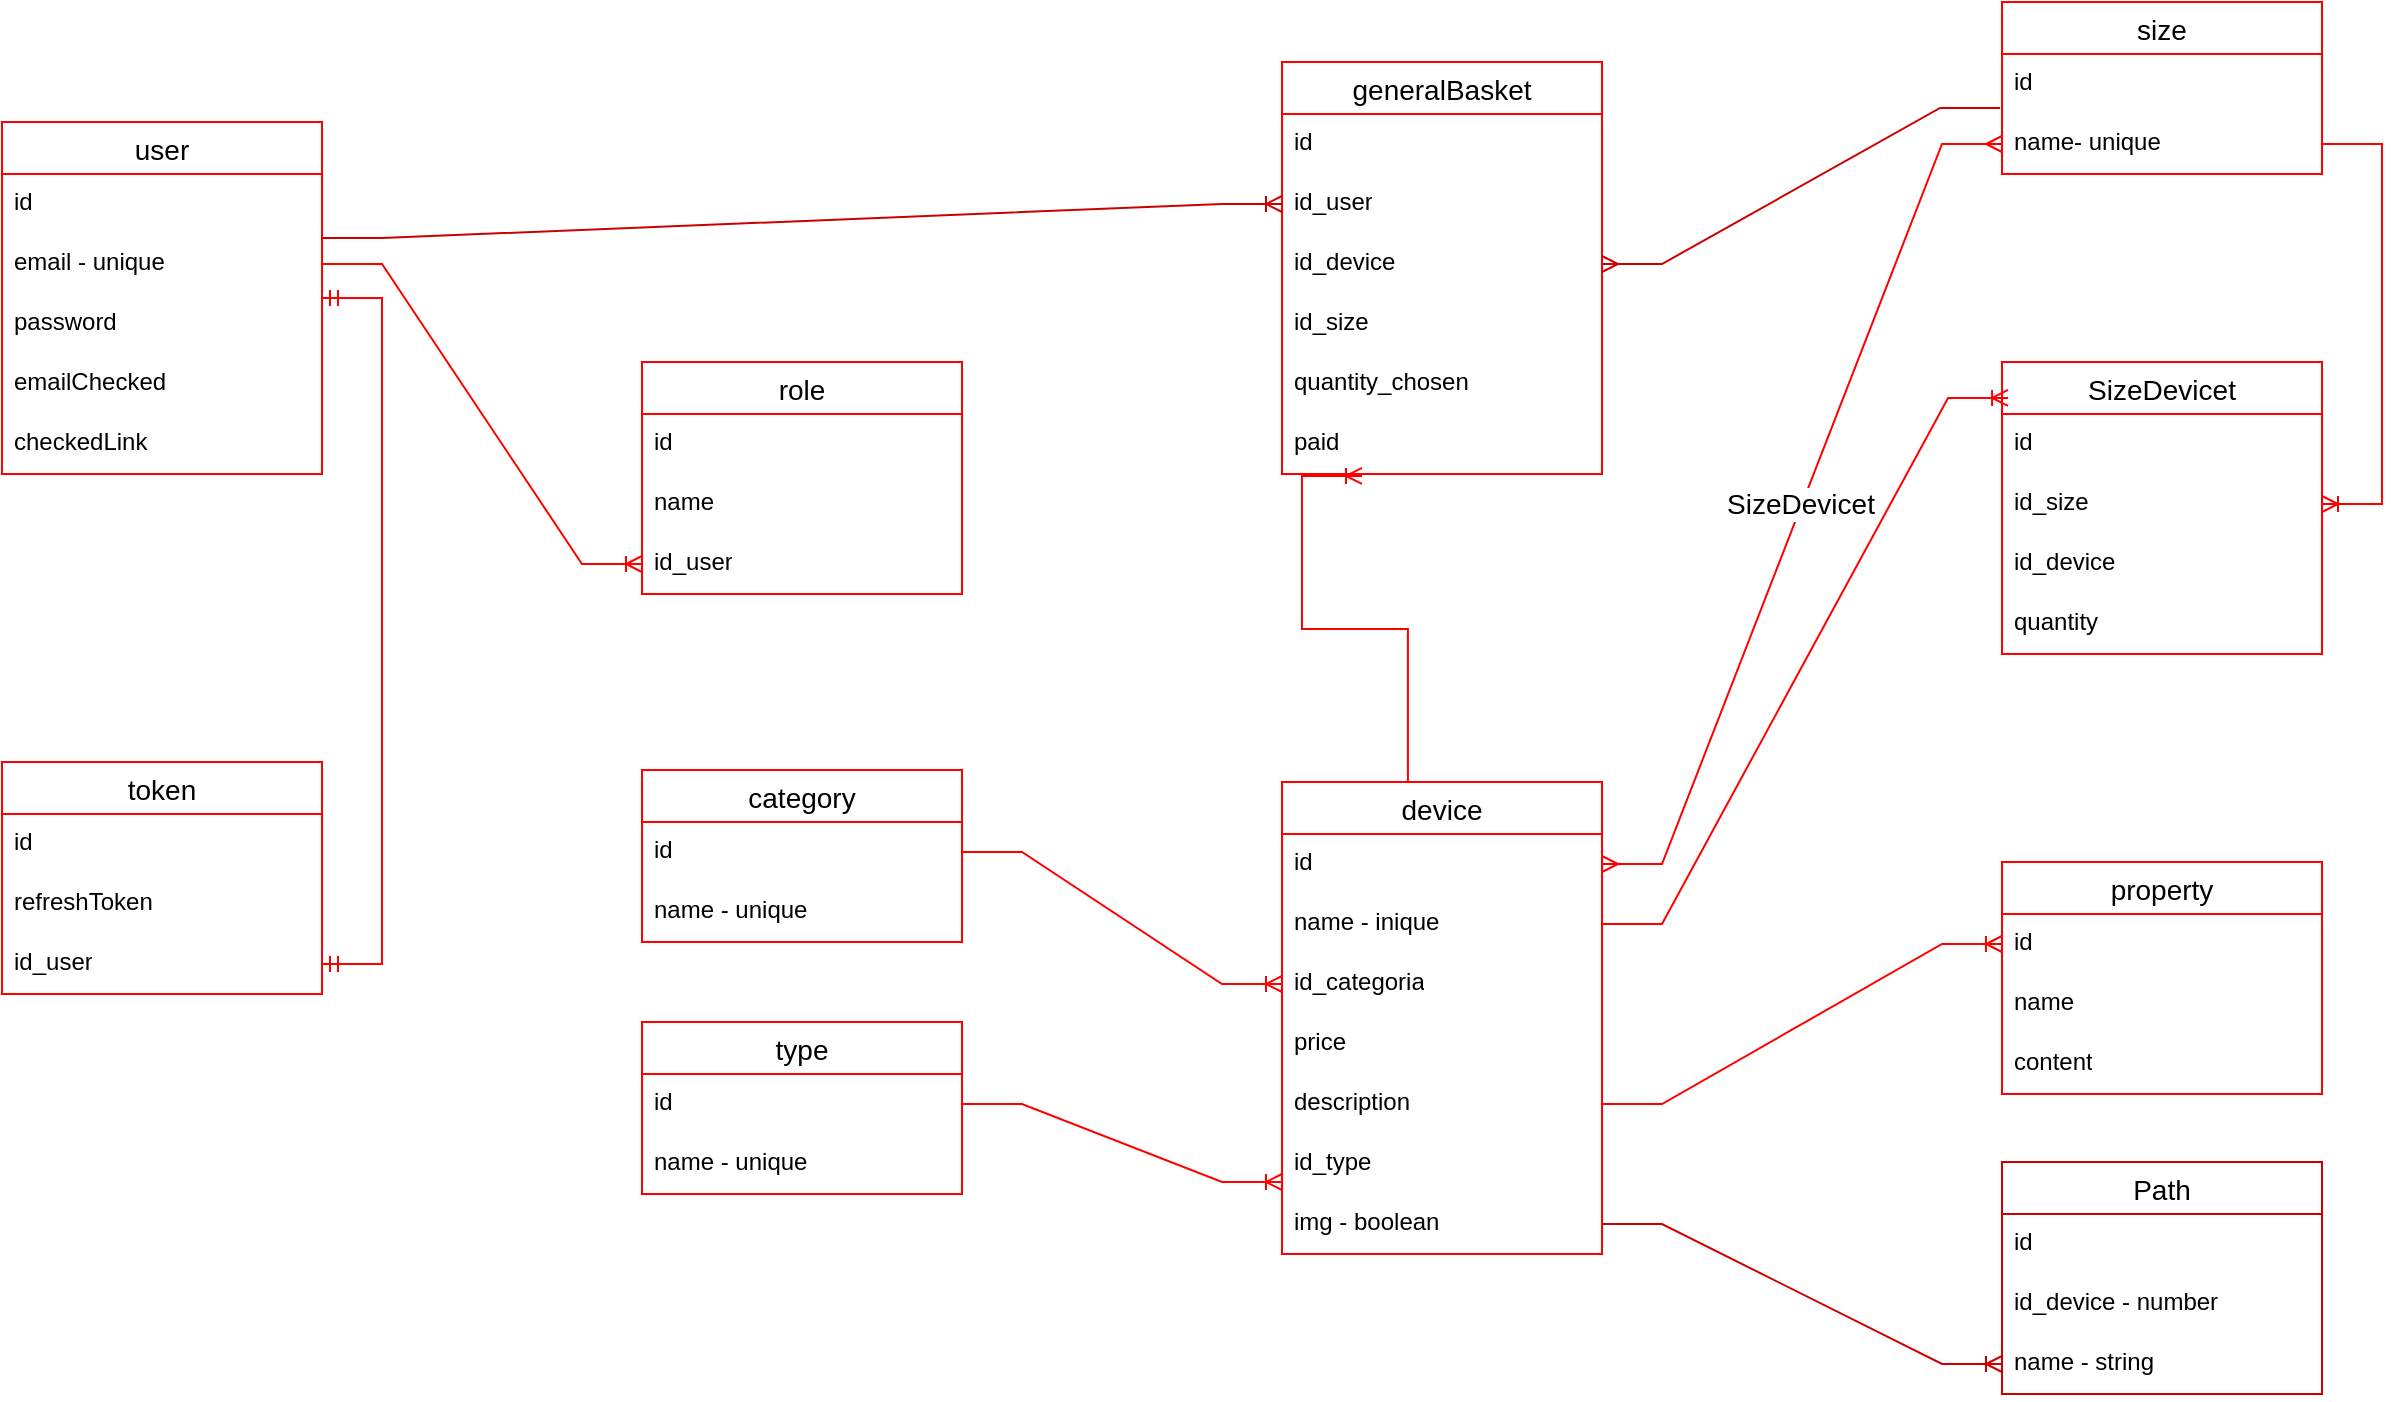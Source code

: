 <mxfile version="24.4.13" type="github">
  <diagram name="Страница — 1" id="JQ6p_31Z3OG3L-up4_-8">
    <mxGraphModel dx="1434" dy="796" grid="1" gridSize="10" guides="1" tooltips="1" connect="1" arrows="1" fold="1" page="1" pageScale="1" pageWidth="827" pageHeight="1169" math="0" shadow="0">
      <root>
        <mxCell id="0" />
        <mxCell id="1" parent="0" />
        <mxCell id="Krr5IjqE3ic1GDOY3SJc-1" value="user" style="swimlane;fontStyle=0;childLayout=stackLayout;horizontal=1;startSize=26;horizontalStack=0;resizeParent=1;resizeParentMax=0;resizeLast=0;collapsible=1;marginBottom=0;align=center;fontSize=14;strokeColor=#FF0000;" parent="1" vertex="1">
          <mxGeometry x="40" y="160" width="160" height="176" as="geometry" />
        </mxCell>
        <mxCell id="Krr5IjqE3ic1GDOY3SJc-2" value="id" style="text;strokeColor=none;fillColor=none;spacingLeft=4;spacingRight=4;overflow=hidden;rotatable=0;points=[[0,0.5],[1,0.5]];portConstraint=eastwest;fontSize=12;whiteSpace=wrap;html=1;" parent="Krr5IjqE3ic1GDOY3SJc-1" vertex="1">
          <mxGeometry y="26" width="160" height="30" as="geometry" />
        </mxCell>
        <mxCell id="Krr5IjqE3ic1GDOY3SJc-3" value="email - unique" style="text;strokeColor=none;fillColor=none;spacingLeft=4;spacingRight=4;overflow=hidden;rotatable=0;points=[[0,0.5],[1,0.5]];portConstraint=eastwest;fontSize=12;whiteSpace=wrap;html=1;" parent="Krr5IjqE3ic1GDOY3SJc-1" vertex="1">
          <mxGeometry y="56" width="160" height="30" as="geometry" />
        </mxCell>
        <mxCell id="Krr5IjqE3ic1GDOY3SJc-5" value="password" style="text;strokeColor=none;fillColor=none;spacingLeft=4;spacingRight=4;overflow=hidden;rotatable=0;points=[[0,0.5],[1,0.5]];portConstraint=eastwest;fontSize=12;whiteSpace=wrap;html=1;" parent="Krr5IjqE3ic1GDOY3SJc-1" vertex="1">
          <mxGeometry y="86" width="160" height="30" as="geometry" />
        </mxCell>
        <mxCell id="VHgLTLdVQ8w73sghfLGT-9" value="emailChecked" style="text;strokeColor=none;fillColor=none;spacingLeft=4;spacingRight=4;overflow=hidden;rotatable=0;points=[[0,0.5],[1,0.5]];portConstraint=eastwest;fontSize=12;whiteSpace=wrap;html=1;" parent="Krr5IjqE3ic1GDOY3SJc-1" vertex="1">
          <mxGeometry y="116" width="160" height="30" as="geometry" />
        </mxCell>
        <mxCell id="VHgLTLdVQ8w73sghfLGT-10" value="checkedLink" style="text;strokeColor=none;fillColor=none;spacingLeft=4;spacingRight=4;overflow=hidden;rotatable=0;points=[[0,0.5],[1,0.5]];portConstraint=eastwest;fontSize=12;whiteSpace=wrap;html=1;" parent="Krr5IjqE3ic1GDOY3SJc-1" vertex="1">
          <mxGeometry y="146" width="160" height="30" as="geometry" />
        </mxCell>
        <mxCell id="Krr5IjqE3ic1GDOY3SJc-11" value="device" style="swimlane;fontStyle=0;childLayout=stackLayout;horizontal=1;startSize=26;horizontalStack=0;resizeParent=1;resizeParentMax=0;resizeLast=0;collapsible=1;marginBottom=0;align=center;fontSize=14;strokeColor=#FF0000;" parent="1" vertex="1">
          <mxGeometry x="680" y="490" width="160" height="236" as="geometry" />
        </mxCell>
        <mxCell id="Krr5IjqE3ic1GDOY3SJc-12" value="id" style="text;strokeColor=none;fillColor=none;spacingLeft=4;spacingRight=4;overflow=hidden;rotatable=0;points=[[0,0.5],[1,0.5]];portConstraint=eastwest;fontSize=12;whiteSpace=wrap;html=1;" parent="Krr5IjqE3ic1GDOY3SJc-11" vertex="1">
          <mxGeometry y="26" width="160" height="30" as="geometry" />
        </mxCell>
        <mxCell id="Krr5IjqE3ic1GDOY3SJc-13" value="name - inique" style="text;strokeColor=none;fillColor=none;spacingLeft=4;spacingRight=4;overflow=hidden;rotatable=0;points=[[0,0.5],[1,0.5]];portConstraint=eastwest;fontSize=12;whiteSpace=wrap;html=1;" parent="Krr5IjqE3ic1GDOY3SJc-11" vertex="1">
          <mxGeometry y="56" width="160" height="30" as="geometry" />
        </mxCell>
        <mxCell id="oT4yOcbxlheHRcaoIPLd-7" value="id_categoria" style="text;strokeColor=none;fillColor=none;spacingLeft=4;spacingRight=4;overflow=hidden;rotatable=0;points=[[0,0.5],[1,0.5]];portConstraint=eastwest;fontSize=12;whiteSpace=wrap;html=1;" parent="Krr5IjqE3ic1GDOY3SJc-11" vertex="1">
          <mxGeometry y="86" width="160" height="30" as="geometry" />
        </mxCell>
        <mxCell id="Krr5IjqE3ic1GDOY3SJc-14" value="price" style="text;strokeColor=none;fillColor=none;spacingLeft=4;spacingRight=4;overflow=hidden;rotatable=0;points=[[0,0.5],[1,0.5]];portConstraint=eastwest;fontSize=12;whiteSpace=wrap;html=1;" parent="Krr5IjqE3ic1GDOY3SJc-11" vertex="1">
          <mxGeometry y="116" width="160" height="30" as="geometry" />
        </mxCell>
        <mxCell id="Krr5IjqE3ic1GDOY3SJc-24" value="description" style="text;strokeColor=none;fillColor=none;spacingLeft=4;spacingRight=4;overflow=hidden;rotatable=0;points=[[0,0.5],[1,0.5]];portConstraint=eastwest;fontSize=12;whiteSpace=wrap;html=1;" parent="Krr5IjqE3ic1GDOY3SJc-11" vertex="1">
          <mxGeometry y="146" width="160" height="30" as="geometry" />
        </mxCell>
        <mxCell id="Krr5IjqE3ic1GDOY3SJc-16" value="id_type" style="text;strokeColor=none;fillColor=none;spacingLeft=4;spacingRight=4;overflow=hidden;rotatable=0;points=[[0,0.5],[1,0.5]];portConstraint=eastwest;fontSize=12;whiteSpace=wrap;html=1;" parent="Krr5IjqE3ic1GDOY3SJc-11" vertex="1">
          <mxGeometry y="176" width="160" height="30" as="geometry" />
        </mxCell>
        <mxCell id="391S8xIZU21zajyXWv_u-9" value="img - boolean" style="text;strokeColor=none;fillColor=none;spacingLeft=4;spacingRight=4;overflow=hidden;rotatable=0;points=[[0,0.5],[1,0.5]];portConstraint=eastwest;fontSize=12;whiteSpace=wrap;html=1;" parent="Krr5IjqE3ic1GDOY3SJc-11" vertex="1">
          <mxGeometry y="206" width="160" height="30" as="geometry" />
        </mxCell>
        <mxCell id="Krr5IjqE3ic1GDOY3SJc-17" value="type" style="swimlane;fontStyle=0;childLayout=stackLayout;horizontal=1;startSize=26;horizontalStack=0;resizeParent=1;resizeParentMax=0;resizeLast=0;collapsible=1;marginBottom=0;align=center;fontSize=14;strokeColor=#FF0000;" parent="1" vertex="1">
          <mxGeometry x="360" y="610" width="160" height="86" as="geometry" />
        </mxCell>
        <mxCell id="Krr5IjqE3ic1GDOY3SJc-18" value="id" style="text;strokeColor=none;fillColor=none;spacingLeft=4;spacingRight=4;overflow=hidden;rotatable=0;points=[[0,0.5],[1,0.5]];portConstraint=eastwest;fontSize=12;whiteSpace=wrap;html=1;" parent="Krr5IjqE3ic1GDOY3SJc-17" vertex="1">
          <mxGeometry y="26" width="160" height="30" as="geometry" />
        </mxCell>
        <mxCell id="Krr5IjqE3ic1GDOY3SJc-19" value="name - unique" style="text;strokeColor=none;fillColor=none;spacingLeft=4;spacingRight=4;overflow=hidden;rotatable=0;points=[[0,0.5],[1,0.5]];portConstraint=eastwest;fontSize=12;whiteSpace=wrap;html=1;" parent="Krr5IjqE3ic1GDOY3SJc-17" vertex="1">
          <mxGeometry y="56" width="160" height="30" as="geometry" />
        </mxCell>
        <mxCell id="Krr5IjqE3ic1GDOY3SJc-21" value="" style="edgeStyle=entityRelationEdgeStyle;fontSize=12;html=1;endArrow=ERoneToMany;rounded=0;entryX=0;entryY=0.8;entryDx=0;entryDy=0;entryPerimeter=0;exitX=1;exitY=0.5;exitDx=0;exitDy=0;strokeColor=#FF0000;" parent="1" source="Krr5IjqE3ic1GDOY3SJc-18" target="Krr5IjqE3ic1GDOY3SJc-16" edge="1">
          <mxGeometry width="100" height="100" relative="1" as="geometry">
            <mxPoint x="540" y="550" as="sourcePoint" />
            <mxPoint x="640" y="450" as="targetPoint" />
          </mxGeometry>
        </mxCell>
        <mxCell id="Krr5IjqE3ic1GDOY3SJc-26" value="size" style="swimlane;fontStyle=0;childLayout=stackLayout;horizontal=1;startSize=26;horizontalStack=0;resizeParent=1;resizeParentMax=0;resizeLast=0;collapsible=1;marginBottom=0;align=center;fontSize=14;strokeColor=#FF0000;" parent="1" vertex="1">
          <mxGeometry x="1040" y="100" width="160" height="86" as="geometry" />
        </mxCell>
        <mxCell id="Krr5IjqE3ic1GDOY3SJc-27" value="id" style="text;strokeColor=none;fillColor=none;spacingLeft=4;spacingRight=4;overflow=hidden;rotatable=0;points=[[0,0.5],[1,0.5]];portConstraint=eastwest;fontSize=12;whiteSpace=wrap;html=1;" parent="Krr5IjqE3ic1GDOY3SJc-26" vertex="1">
          <mxGeometry y="26" width="160" height="30" as="geometry" />
        </mxCell>
        <mxCell id="Krr5IjqE3ic1GDOY3SJc-28" value="name- unique" style="text;strokeColor=none;fillColor=none;spacingLeft=4;spacingRight=4;overflow=hidden;rotatable=0;points=[[0,0.5],[1,0.5]];portConstraint=eastwest;fontSize=12;whiteSpace=wrap;html=1;" parent="Krr5IjqE3ic1GDOY3SJc-26" vertex="1">
          <mxGeometry y="56" width="160" height="30" as="geometry" />
        </mxCell>
        <mxCell id="Krr5IjqE3ic1GDOY3SJc-36" value="" style="edgeStyle=entityRelationEdgeStyle;fontSize=12;html=1;endArrow=ERoneToMany;rounded=0;exitX=0.206;exitY=0;exitDx=0;exitDy=0;entryX=0.25;entryY=1.033;entryDx=0;entryDy=0;strokeColor=#FF0000;entryPerimeter=0;exitPerimeter=0;" parent="1" source="Krr5IjqE3ic1GDOY3SJc-11" target="391S8xIZU21zajyXWv_u-4" edge="1">
          <mxGeometry width="100" height="100" relative="1" as="geometry">
            <mxPoint x="630" y="220" as="sourcePoint" />
            <mxPoint x="730" y="120" as="targetPoint" />
          </mxGeometry>
        </mxCell>
        <mxCell id="oT4yOcbxlheHRcaoIPLd-1" value="role" style="swimlane;fontStyle=0;childLayout=stackLayout;horizontal=1;startSize=26;horizontalStack=0;resizeParent=1;resizeParentMax=0;resizeLast=0;collapsible=1;marginBottom=0;align=center;fontSize=14;strokeColor=#FF0000;" parent="1" vertex="1">
          <mxGeometry x="360" y="280" width="160" height="116" as="geometry" />
        </mxCell>
        <mxCell id="oT4yOcbxlheHRcaoIPLd-2" value="id" style="text;strokeColor=none;fillColor=none;spacingLeft=4;spacingRight=4;overflow=hidden;rotatable=0;points=[[0,0.5],[1,0.5]];portConstraint=eastwest;fontSize=12;whiteSpace=wrap;html=1;" parent="oT4yOcbxlheHRcaoIPLd-1" vertex="1">
          <mxGeometry y="26" width="160" height="30" as="geometry" />
        </mxCell>
        <mxCell id="oT4yOcbxlheHRcaoIPLd-3" value="name" style="text;strokeColor=none;fillColor=none;spacingLeft=4;spacingRight=4;overflow=hidden;rotatable=0;points=[[0,0.5],[1,0.5]];portConstraint=eastwest;fontSize=12;whiteSpace=wrap;html=1;" parent="oT4yOcbxlheHRcaoIPLd-1" vertex="1">
          <mxGeometry y="56" width="160" height="30" as="geometry" />
        </mxCell>
        <mxCell id="oT4yOcbxlheHRcaoIPLd-4" value="id_user" style="text;strokeColor=none;fillColor=none;spacingLeft=4;spacingRight=4;overflow=hidden;rotatable=0;points=[[0,0.5],[1,0.5]];portConstraint=eastwest;fontSize=12;whiteSpace=wrap;html=1;" parent="oT4yOcbxlheHRcaoIPLd-1" vertex="1">
          <mxGeometry y="86" width="160" height="30" as="geometry" />
        </mxCell>
        <mxCell id="oT4yOcbxlheHRcaoIPLd-5" value="" style="edgeStyle=entityRelationEdgeStyle;fontSize=12;html=1;endArrow=ERoneToMany;rounded=0;entryX=0;entryY=0.5;entryDx=0;entryDy=0;exitX=1;exitY=0.5;exitDx=0;exitDy=0;fillColor=#FF0000;strokeColor=#FF0000;" parent="1" source="Krr5IjqE3ic1GDOY3SJc-3" target="oT4yOcbxlheHRcaoIPLd-4" edge="1">
          <mxGeometry width="100" height="100" relative="1" as="geometry">
            <mxPoint x="222.08" y="305" as="sourcePoint" />
            <mxPoint x="370" y="296" as="targetPoint" />
          </mxGeometry>
        </mxCell>
        <mxCell id="oT4yOcbxlheHRcaoIPLd-8" value="category" style="swimlane;fontStyle=0;childLayout=stackLayout;horizontal=1;startSize=26;horizontalStack=0;resizeParent=1;resizeParentMax=0;resizeLast=0;collapsible=1;marginBottom=0;align=center;fontSize=14;strokeColor=#FF0000;" parent="1" vertex="1">
          <mxGeometry x="360" y="484" width="160" height="86" as="geometry" />
        </mxCell>
        <mxCell id="oT4yOcbxlheHRcaoIPLd-9" value="id" style="text;strokeColor=none;fillColor=none;spacingLeft=4;spacingRight=4;overflow=hidden;rotatable=0;points=[[0,0.5],[1,0.5]];portConstraint=eastwest;fontSize=12;whiteSpace=wrap;html=1;" parent="oT4yOcbxlheHRcaoIPLd-8" vertex="1">
          <mxGeometry y="26" width="160" height="30" as="geometry" />
        </mxCell>
        <mxCell id="JhNoXdqX_EGvNcMJhOJ4-6" style="edgeStyle=orthogonalEdgeStyle;rounded=0;orthogonalLoop=1;jettySize=auto;html=1;exitX=0;exitY=0.5;exitDx=0;exitDy=0;" parent="oT4yOcbxlheHRcaoIPLd-8" source="oT4yOcbxlheHRcaoIPLd-10" edge="1">
          <mxGeometry relative="1" as="geometry">
            <mxPoint y="71" as="targetPoint" />
          </mxGeometry>
        </mxCell>
        <mxCell id="oT4yOcbxlheHRcaoIPLd-10" value="name - unique" style="text;strokeColor=none;fillColor=none;spacingLeft=4;spacingRight=4;overflow=hidden;rotatable=0;points=[[0,0.5],[1,0.5]];portConstraint=eastwest;fontSize=12;whiteSpace=wrap;html=1;" parent="oT4yOcbxlheHRcaoIPLd-8" vertex="1">
          <mxGeometry y="56" width="160" height="30" as="geometry" />
        </mxCell>
        <mxCell id="oT4yOcbxlheHRcaoIPLd-12" value="" style="edgeStyle=entityRelationEdgeStyle;fontSize=12;html=1;endArrow=ERoneToMany;rounded=0;entryX=0;entryY=0.5;entryDx=0;entryDy=0;exitX=1;exitY=0.5;exitDx=0;exitDy=0;strokeColor=#FF0000;" parent="1" source="oT4yOcbxlheHRcaoIPLd-9" target="oT4yOcbxlheHRcaoIPLd-7" edge="1">
          <mxGeometry width="100" height="100" relative="1" as="geometry">
            <mxPoint x="510" y="559" as="sourcePoint" />
            <mxPoint x="780" y="560" as="targetPoint" />
          </mxGeometry>
        </mxCell>
        <mxCell id="VHgLTLdVQ8w73sghfLGT-1" value="generalBasket" style="swimlane;fontStyle=0;childLayout=stackLayout;horizontal=1;startSize=26;horizontalStack=0;resizeParent=1;resizeParentMax=0;resizeLast=0;collapsible=1;marginBottom=0;align=center;fontSize=14;strokeColor=#FF0000;" parent="1" vertex="1">
          <mxGeometry x="680" y="130" width="160" height="206" as="geometry" />
        </mxCell>
        <mxCell id="VHgLTLdVQ8w73sghfLGT-2" value="id" style="text;strokeColor=none;fillColor=none;spacingLeft=4;spacingRight=4;overflow=hidden;rotatable=0;points=[[0,0.5],[1,0.5]];portConstraint=eastwest;fontSize=12;whiteSpace=wrap;html=1;" parent="VHgLTLdVQ8w73sghfLGT-1" vertex="1">
          <mxGeometry y="26" width="160" height="30" as="geometry" />
        </mxCell>
        <mxCell id="391S8xIZU21zajyXWv_u-1" value="id_user" style="text;strokeColor=none;fillColor=none;spacingLeft=4;spacingRight=4;overflow=hidden;rotatable=0;points=[[0,0.5],[1,0.5]];portConstraint=eastwest;fontSize=12;whiteSpace=wrap;html=1;fontColor=#000000;" parent="VHgLTLdVQ8w73sghfLGT-1" vertex="1">
          <mxGeometry y="56" width="160" height="30" as="geometry" />
        </mxCell>
        <mxCell id="391S8xIZU21zajyXWv_u-2" value="id_device" style="text;strokeColor=none;fillColor=none;spacingLeft=4;spacingRight=4;overflow=hidden;rotatable=0;points=[[0,0.5],[1,0.5]];portConstraint=eastwest;fontSize=12;whiteSpace=wrap;html=1;fontColor=#000000;" parent="VHgLTLdVQ8w73sghfLGT-1" vertex="1">
          <mxGeometry y="86" width="160" height="30" as="geometry" />
        </mxCell>
        <mxCell id="391S8xIZU21zajyXWv_u-6" value="id_size" style="text;strokeColor=none;fillColor=none;spacingLeft=4;spacingRight=4;overflow=hidden;rotatable=0;points=[[0,0.5],[1,0.5]];portConstraint=eastwest;fontSize=12;whiteSpace=wrap;html=1;fontColor=#000000;" parent="VHgLTLdVQ8w73sghfLGT-1" vertex="1">
          <mxGeometry y="116" width="160" height="30" as="geometry" />
        </mxCell>
        <mxCell id="391S8xIZU21zajyXWv_u-3" value="quantity_chosen" style="text;strokeColor=none;fillColor=none;spacingLeft=4;spacingRight=4;overflow=hidden;rotatable=0;points=[[0,0.5],[1,0.5]];portConstraint=eastwest;fontSize=12;whiteSpace=wrap;html=1;fontColor=#000000;" parent="VHgLTLdVQ8w73sghfLGT-1" vertex="1">
          <mxGeometry y="146" width="160" height="30" as="geometry" />
        </mxCell>
        <mxCell id="391S8xIZU21zajyXWv_u-4" value="paid" style="text;strokeColor=none;fillColor=none;spacingLeft=4;spacingRight=4;overflow=hidden;rotatable=0;points=[[0,0.5],[1,0.5]];portConstraint=eastwest;fontSize=12;whiteSpace=wrap;html=1;fontColor=#000000;" parent="VHgLTLdVQ8w73sghfLGT-1" vertex="1">
          <mxGeometry y="176" width="160" height="30" as="geometry" />
        </mxCell>
        <mxCell id="VHgLTLdVQ8w73sghfLGT-11" value="token" style="swimlane;fontStyle=0;childLayout=stackLayout;horizontal=1;startSize=26;horizontalStack=0;resizeParent=1;resizeParentMax=0;resizeLast=0;collapsible=1;marginBottom=0;align=center;fontSize=14;strokeColor=#FF0000;" parent="1" vertex="1">
          <mxGeometry x="40" y="480" width="160" height="116" as="geometry" />
        </mxCell>
        <mxCell id="VHgLTLdVQ8w73sghfLGT-12" value="id" style="text;strokeColor=none;fillColor=none;spacingLeft=4;spacingRight=4;overflow=hidden;rotatable=0;points=[[0,0.5],[1,0.5]];portConstraint=eastwest;fontSize=12;whiteSpace=wrap;html=1;" parent="VHgLTLdVQ8w73sghfLGT-11" vertex="1">
          <mxGeometry y="26" width="160" height="30" as="geometry" />
        </mxCell>
        <mxCell id="VHgLTLdVQ8w73sghfLGT-13" value="refreshToken" style="text;strokeColor=none;fillColor=none;spacingLeft=4;spacingRight=4;overflow=hidden;rotatable=0;points=[[0,0.5],[1,0.5]];portConstraint=eastwest;fontSize=12;whiteSpace=wrap;html=1;" parent="VHgLTLdVQ8w73sghfLGT-11" vertex="1">
          <mxGeometry y="56" width="160" height="30" as="geometry" />
        </mxCell>
        <mxCell id="VHgLTLdVQ8w73sghfLGT-14" value="id_user" style="text;strokeColor=none;fillColor=none;spacingLeft=4;spacingRight=4;overflow=hidden;rotatable=0;points=[[0,0.5],[1,0.5]];portConstraint=eastwest;fontSize=12;whiteSpace=wrap;html=1;" parent="VHgLTLdVQ8w73sghfLGT-11" vertex="1">
          <mxGeometry y="86" width="160" height="30" as="geometry" />
        </mxCell>
        <mxCell id="VHgLTLdVQ8w73sghfLGT-15" value="" style="edgeStyle=entityRelationEdgeStyle;fontSize=12;html=1;endArrow=ERmandOne;startArrow=ERmandOne;rounded=0;exitX=1;exitY=0.5;exitDx=0;exitDy=0;strokeColor=#FF0000;" parent="1" source="VHgLTLdVQ8w73sghfLGT-14" target="Krr5IjqE3ic1GDOY3SJc-1" edge="1">
          <mxGeometry width="100" height="100" relative="1" as="geometry">
            <mxPoint x="-50" y="330" as="sourcePoint" />
            <mxPoint x="50" y="230" as="targetPoint" />
            <Array as="points">
              <mxPoint x="20" y="240" />
              <mxPoint x="270" y="420" />
              <mxPoint x="280" y="490" />
              <mxPoint x="280" y="490" />
              <mxPoint x="280" y="420" />
            </Array>
          </mxGeometry>
        </mxCell>
        <mxCell id="FdjzWrGdzTbpji9eq6bT-10" value="" style="edgeStyle=entityRelationEdgeStyle;fontSize=12;html=1;endArrow=ERmany;startArrow=ERmany;rounded=0;entryX=0;entryY=0.5;entryDx=0;entryDy=0;strokeColor=#FF0000;exitX=1;exitY=0.5;exitDx=0;exitDy=0;" parent="1" source="Krr5IjqE3ic1GDOY3SJc-12" target="Krr5IjqE3ic1GDOY3SJc-28" edge="1">
          <mxGeometry width="100" height="100" relative="1" as="geometry">
            <mxPoint x="950" y="550" as="sourcePoint" />
            <mxPoint x="1090" y="710" as="targetPoint" />
          </mxGeometry>
        </mxCell>
        <mxCell id="QnjMlA6H3KmdZmlS5zDk-6" value="&lt;font style=&quot;font-size: 14px;&quot;&gt;SizeDevicet&lt;/font&gt;" style="edgeLabel;html=1;align=center;verticalAlign=middle;resizable=0;points=[];" parent="FdjzWrGdzTbpji9eq6bT-10" vertex="1" connectable="0">
          <mxGeometry x="-0.003" y="1" relative="1" as="geometry">
            <mxPoint as="offset" />
          </mxGeometry>
        </mxCell>
        <mxCell id="QnjMlA6H3KmdZmlS5zDk-7" value="property" style="swimlane;fontStyle=0;childLayout=stackLayout;horizontal=1;startSize=26;horizontalStack=0;resizeParent=1;resizeParentMax=0;resizeLast=0;collapsible=1;marginBottom=0;align=center;fontSize=14;strokeColor=#FF0000;" parent="1" vertex="1">
          <mxGeometry x="1040" y="530" width="160" height="116" as="geometry" />
        </mxCell>
        <mxCell id="QnjMlA6H3KmdZmlS5zDk-8" value="id" style="text;strokeColor=none;fillColor=none;spacingLeft=4;spacingRight=4;overflow=hidden;rotatable=0;points=[[0,0.5],[1,0.5]];portConstraint=eastwest;fontSize=12;whiteSpace=wrap;html=1;" parent="QnjMlA6H3KmdZmlS5zDk-7" vertex="1">
          <mxGeometry y="26" width="160" height="30" as="geometry" />
        </mxCell>
        <mxCell id="QnjMlA6H3KmdZmlS5zDk-9" value="name" style="text;strokeColor=none;fillColor=none;spacingLeft=4;spacingRight=4;overflow=hidden;rotatable=0;points=[[0,0.5],[1,0.5]];portConstraint=eastwest;fontSize=12;whiteSpace=wrap;html=1;" parent="QnjMlA6H3KmdZmlS5zDk-7" vertex="1">
          <mxGeometry y="56" width="160" height="30" as="geometry" />
        </mxCell>
        <mxCell id="QnjMlA6H3KmdZmlS5zDk-10" value="content" style="text;strokeColor=none;fillColor=none;spacingLeft=4;spacingRight=4;overflow=hidden;rotatable=0;points=[[0,0.5],[1,0.5]];portConstraint=eastwest;fontSize=12;whiteSpace=wrap;html=1;" parent="QnjMlA6H3KmdZmlS5zDk-7" vertex="1">
          <mxGeometry y="86" width="160" height="30" as="geometry" />
        </mxCell>
        <mxCell id="QnjMlA6H3KmdZmlS5zDk-11" value="" style="edgeStyle=entityRelationEdgeStyle;fontSize=12;html=1;endArrow=ERoneToMany;rounded=0;exitX=1;exitY=0.5;exitDx=0;exitDy=0;entryX=0;entryY=0.5;entryDx=0;entryDy=0;strokeColor=#FF0000;" parent="1" source="Krr5IjqE3ic1GDOY3SJc-24" target="QnjMlA6H3KmdZmlS5zDk-8" edge="1">
          <mxGeometry width="100" height="100" relative="1" as="geometry">
            <mxPoint x="950" y="480" as="sourcePoint" />
            <mxPoint x="1050" y="380" as="targetPoint" />
          </mxGeometry>
        </mxCell>
        <mxCell id="3mJUTZHyiDBWZn88B4Xe-1" value="SizeDevicet" style="swimlane;fontStyle=0;childLayout=stackLayout;horizontal=1;startSize=26;horizontalStack=0;resizeParent=1;resizeParentMax=0;resizeLast=0;collapsible=1;marginBottom=0;align=center;fontSize=14;strokeColor=#FF0000;" parent="1" vertex="1">
          <mxGeometry x="1040" y="280" width="160" height="146" as="geometry" />
        </mxCell>
        <mxCell id="3mJUTZHyiDBWZn88B4Xe-3" value="id" style="text;strokeColor=none;fillColor=none;spacingLeft=4;spacingRight=4;overflow=hidden;rotatable=0;points=[[0,0.5],[1,0.5]];portConstraint=eastwest;fontSize=12;whiteSpace=wrap;html=1;" parent="3mJUTZHyiDBWZn88B4Xe-1" vertex="1">
          <mxGeometry y="26" width="160" height="30" as="geometry" />
        </mxCell>
        <mxCell id="3mJUTZHyiDBWZn88B4Xe-4" value="id_size" style="text;strokeColor=none;fillColor=none;spacingLeft=4;spacingRight=4;overflow=hidden;rotatable=0;points=[[0,0.5],[1,0.5]];portConstraint=eastwest;fontSize=12;whiteSpace=wrap;html=1;" parent="3mJUTZHyiDBWZn88B4Xe-1" vertex="1">
          <mxGeometry y="56" width="160" height="30" as="geometry" />
        </mxCell>
        <mxCell id="3mJUTZHyiDBWZn88B4Xe-6" value="id_device" style="text;strokeColor=none;fillColor=none;spacingLeft=4;spacingRight=4;overflow=hidden;rotatable=0;points=[[0,0.5],[1,0.5]];portConstraint=eastwest;fontSize=12;whiteSpace=wrap;html=1;" parent="3mJUTZHyiDBWZn88B4Xe-1" vertex="1">
          <mxGeometry y="86" width="160" height="30" as="geometry" />
        </mxCell>
        <mxCell id="3mJUTZHyiDBWZn88B4Xe-7" value="quantity" style="text;strokeColor=none;fillColor=none;spacingLeft=4;spacingRight=4;overflow=hidden;rotatable=0;points=[[0,0.5],[1,0.5]];portConstraint=eastwest;fontSize=12;whiteSpace=wrap;html=1;" parent="3mJUTZHyiDBWZn88B4Xe-1" vertex="1">
          <mxGeometry y="116" width="160" height="30" as="geometry" />
        </mxCell>
        <mxCell id="3mJUTZHyiDBWZn88B4Xe-8" value="" style="edgeStyle=entityRelationEdgeStyle;fontSize=12;html=1;endArrow=ERoneToMany;rounded=0;entryX=0.019;entryY=0.123;entryDx=0;entryDy=0;entryPerimeter=0;exitX=1;exitY=0.5;exitDx=0;exitDy=0;strokeColor=#FF0000;" parent="1" source="Krr5IjqE3ic1GDOY3SJc-13" target="3mJUTZHyiDBWZn88B4Xe-1" edge="1">
          <mxGeometry width="100" height="100" relative="1" as="geometry">
            <mxPoint x="680" y="750" as="sourcePoint" />
            <mxPoint x="780" y="650" as="targetPoint" />
            <Array as="points">
              <mxPoint x="750" y="660" />
            </Array>
          </mxGeometry>
        </mxCell>
        <mxCell id="3mJUTZHyiDBWZn88B4Xe-9" value="" style="edgeStyle=entityRelationEdgeStyle;fontSize=12;html=1;endArrow=ERoneToMany;rounded=0;entryX=1;entryY=0.5;entryDx=0;entryDy=0;exitX=1;exitY=0.5;exitDx=0;exitDy=0;strokeColor=#FF0000;" parent="1" source="Krr5IjqE3ic1GDOY3SJc-28" target="3mJUTZHyiDBWZn88B4Xe-4" edge="1">
          <mxGeometry width="100" height="100" relative="1" as="geometry">
            <mxPoint x="680" y="750" as="sourcePoint" />
            <mxPoint x="780" y="650" as="targetPoint" />
            <Array as="points">
              <mxPoint x="1280" y="280" />
            </Array>
          </mxGeometry>
        </mxCell>
        <mxCell id="391S8xIZU21zajyXWv_u-5" value="" style="edgeStyle=entityRelationEdgeStyle;fontSize=12;html=1;endArrow=ERoneToMany;rounded=0;entryX=0;entryY=0.5;entryDx=0;entryDy=0;exitX=1;exitY=0.067;exitDx=0;exitDy=0;exitPerimeter=0;fontColor=#CC0000;strokeColor=#CC0000;" parent="1" source="Krr5IjqE3ic1GDOY3SJc-3" target="391S8xIZU21zajyXWv_u-1" edge="1">
          <mxGeometry width="100" height="100" relative="1" as="geometry">
            <mxPoint x="220" y="250" as="sourcePoint" />
            <mxPoint x="320" y="150" as="targetPoint" />
          </mxGeometry>
        </mxCell>
        <mxCell id="391S8xIZU21zajyXWv_u-8" value="" style="edgeStyle=entityRelationEdgeStyle;fontSize=12;html=1;endArrow=ERmany;rounded=0;exitX=-0.006;exitY=-0.1;exitDx=0;exitDy=0;exitPerimeter=0;entryX=1;entryY=0.5;entryDx=0;entryDy=0;strokeColor=#CC0000;" parent="1" source="Krr5IjqE3ic1GDOY3SJc-28" target="391S8xIZU21zajyXWv_u-2" edge="1">
          <mxGeometry width="100" height="100" relative="1" as="geometry">
            <mxPoint x="650" y="460" as="sourcePoint" />
            <mxPoint x="750" y="360" as="targetPoint" />
            <Array as="points">
              <mxPoint x="960" y="480" />
              <mxPoint x="960" y="300" />
              <mxPoint x="810" y="170" />
              <mxPoint x="920" y="520" />
              <mxPoint x="950" y="510" />
            </Array>
          </mxGeometry>
        </mxCell>
        <mxCell id="391S8xIZU21zajyXWv_u-23" value="Path" style="swimlane;fontStyle=0;childLayout=stackLayout;horizontal=1;startSize=26;horizontalStack=0;resizeParent=1;resizeParentMax=0;resizeLast=0;collapsible=1;marginBottom=0;align=center;fontSize=14;strokeColor=#CC0000;" parent="1" vertex="1">
          <mxGeometry x="1040" y="680" width="160" height="116" as="geometry" />
        </mxCell>
        <mxCell id="391S8xIZU21zajyXWv_u-24" value="id" style="text;strokeColor=none;fillColor=none;spacingLeft=4;spacingRight=4;overflow=hidden;rotatable=0;points=[[0,0.5],[1,0.5]];portConstraint=eastwest;fontSize=12;whiteSpace=wrap;html=1;" parent="391S8xIZU21zajyXWv_u-23" vertex="1">
          <mxGeometry y="26" width="160" height="30" as="geometry" />
        </mxCell>
        <mxCell id="391S8xIZU21zajyXWv_u-25" value="id_device - number" style="text;strokeColor=none;fillColor=none;spacingLeft=4;spacingRight=4;overflow=hidden;rotatable=0;points=[[0,0.5],[1,0.5]];portConstraint=eastwest;fontSize=12;whiteSpace=wrap;html=1;" parent="391S8xIZU21zajyXWv_u-23" vertex="1">
          <mxGeometry y="56" width="160" height="30" as="geometry" />
        </mxCell>
        <mxCell id="391S8xIZU21zajyXWv_u-26" value="name - string" style="text;strokeColor=none;fillColor=none;spacingLeft=4;spacingRight=4;overflow=hidden;rotatable=0;points=[[0,0.5],[1,0.5]];portConstraint=eastwest;fontSize=12;whiteSpace=wrap;html=1;" parent="391S8xIZU21zajyXWv_u-23" vertex="1">
          <mxGeometry y="86" width="160" height="30" as="geometry" />
        </mxCell>
        <mxCell id="391S8xIZU21zajyXWv_u-27" value="" style="edgeStyle=entityRelationEdgeStyle;fontSize=12;html=1;endArrow=ERoneToMany;rounded=0;entryX=0;entryY=0.5;entryDx=0;entryDy=0;strokeColor=#CC0000;" parent="1" source="391S8xIZU21zajyXWv_u-9" target="391S8xIZU21zajyXWv_u-26" edge="1">
          <mxGeometry width="100" height="100" relative="1" as="geometry">
            <mxPoint x="1040" y="350" as="sourcePoint" />
            <mxPoint x="1140" y="250" as="targetPoint" />
          </mxGeometry>
        </mxCell>
      </root>
    </mxGraphModel>
  </diagram>
</mxfile>
